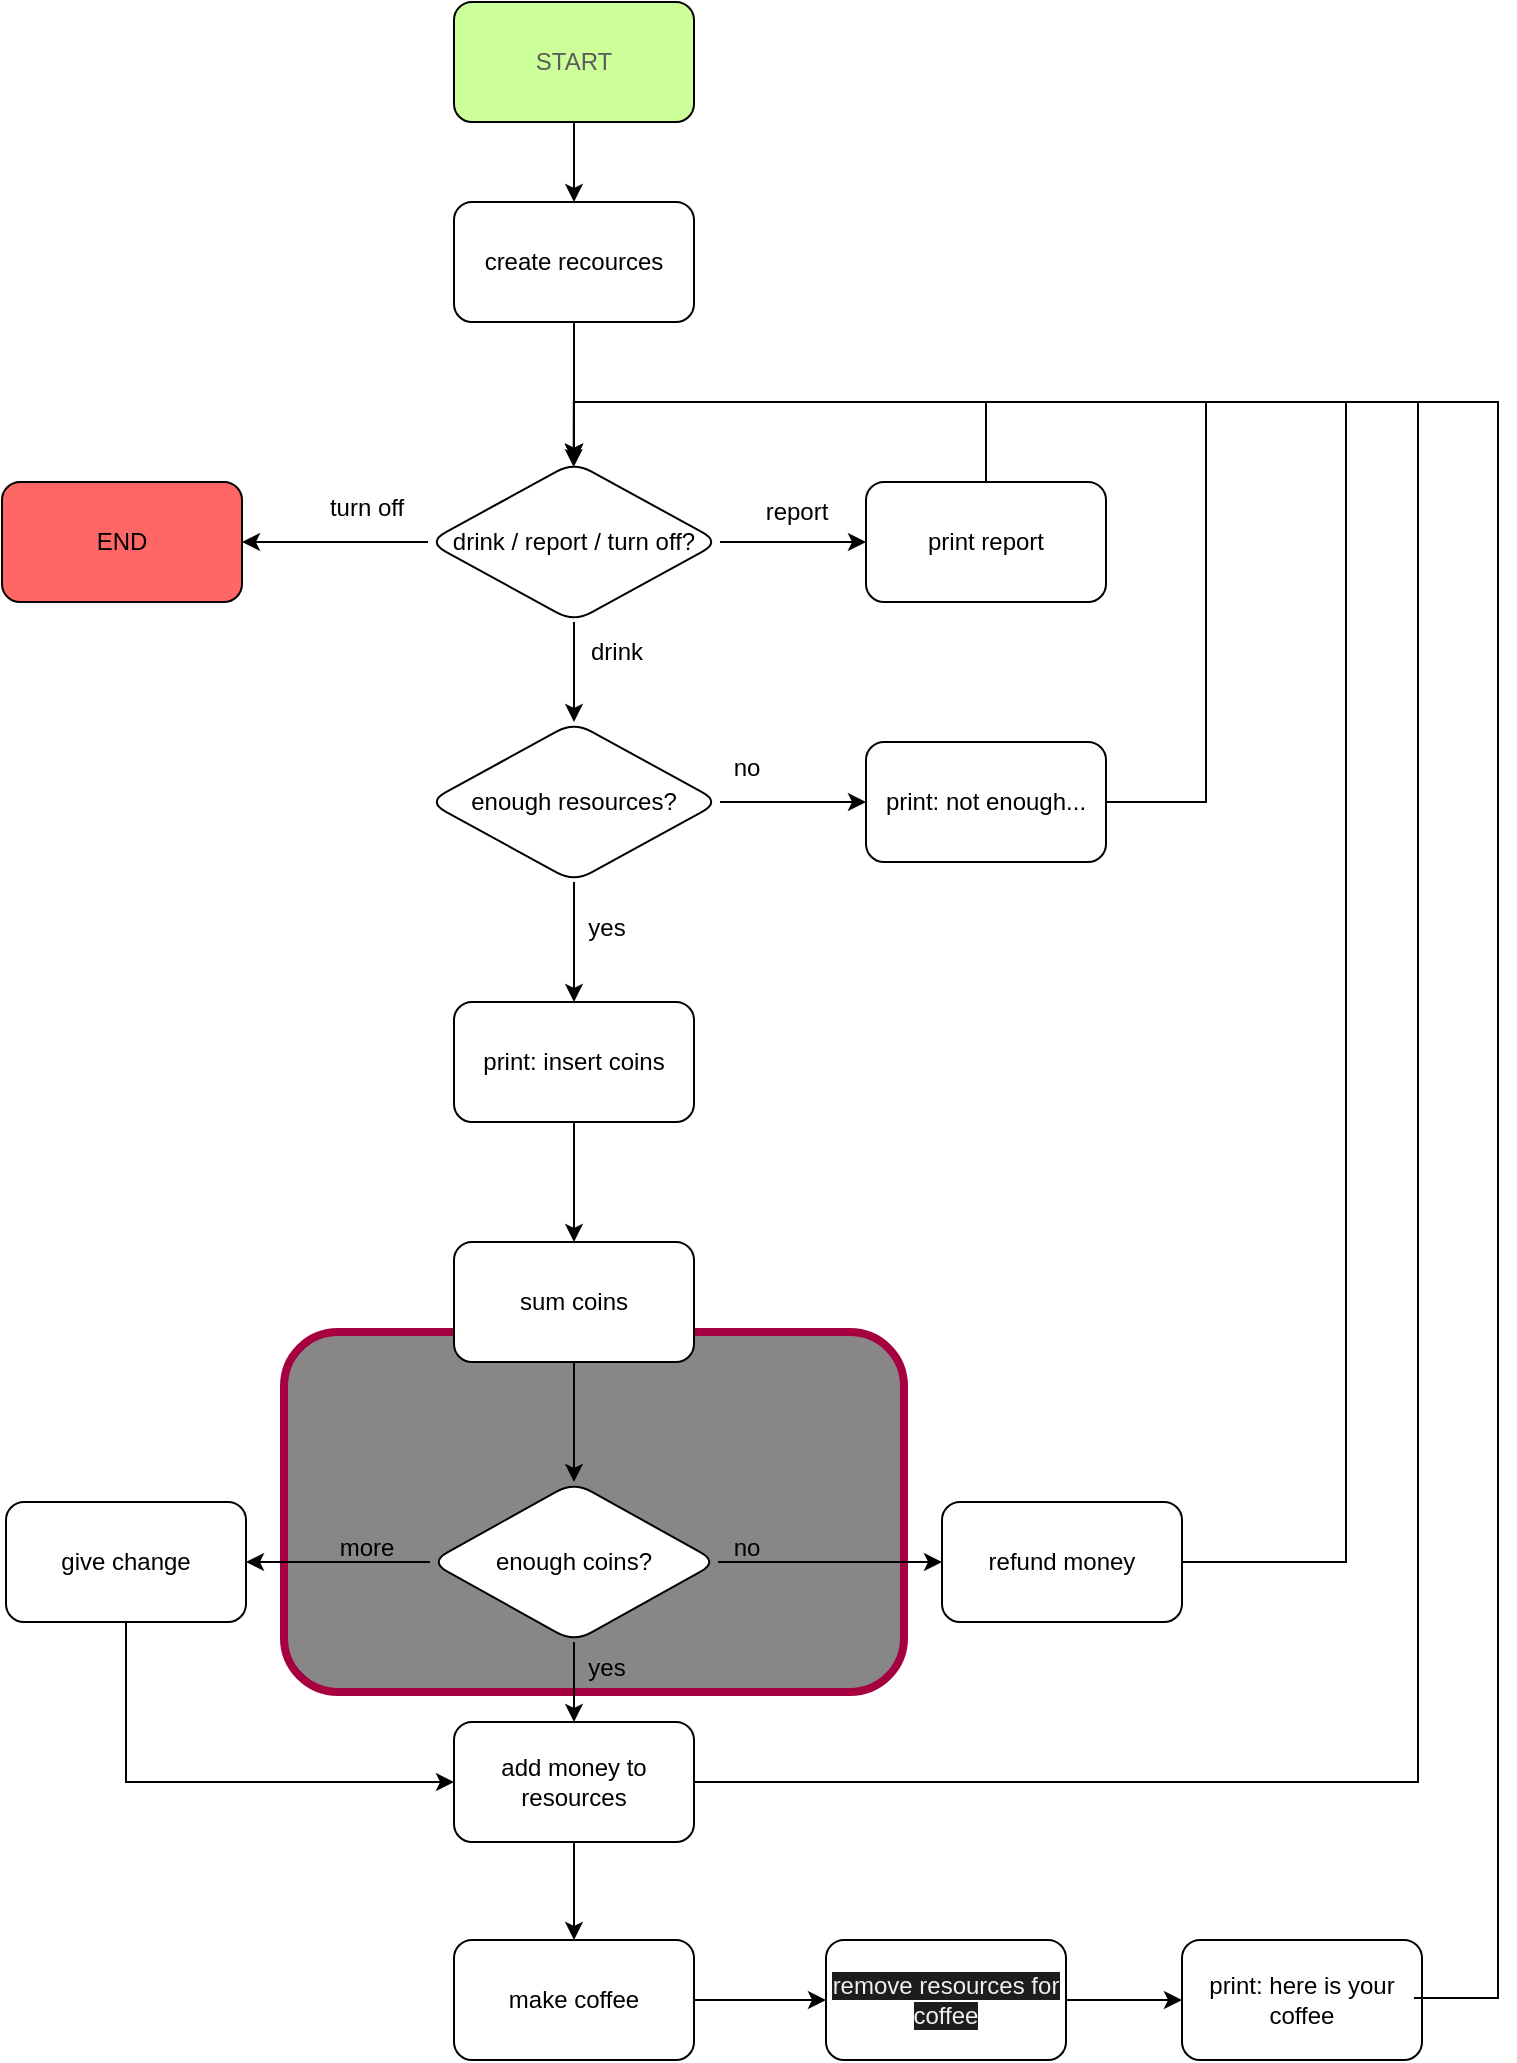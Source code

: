 <mxfile version="22.1.11" type="device" pages="4">
  <diagram name="Flowchart" id="UPut-VN8zy47Q-sXxBWo">
    <mxGraphModel dx="1026" dy="743" grid="0" gridSize="10" guides="1" tooltips="1" connect="1" arrows="1" fold="1" page="0" pageScale="1" pageWidth="827" pageHeight="1169" math="0" shadow="0">
      <root>
        <mxCell id="0" />
        <mxCell id="1" parent="0" />
        <mxCell id="krQ_pAUk8kuF1kjlD4QN-74" value="" style="rounded=1;whiteSpace=wrap;html=1;fillColor=#888686;fontColor=#ffffff;strokeColor=#A50040;strokeWidth=4;" parent="1" vertex="1">
          <mxGeometry x="269" y="865" width="310" height="180" as="geometry" />
        </mxCell>
        <mxCell id="krQ_pAUk8kuF1kjlD4QN-8" value="" style="edgeStyle=orthogonalEdgeStyle;rounded=0;orthogonalLoop=1;jettySize=auto;html=1;" parent="1" source="krQ_pAUk8kuF1kjlD4QN-1" target="krQ_pAUk8kuF1kjlD4QN-7" edge="1">
          <mxGeometry relative="1" as="geometry" />
        </mxCell>
        <mxCell id="krQ_pAUk8kuF1kjlD4QN-1" value="&lt;font color=&quot;#5c5c5c&quot;&gt;START&lt;/font&gt;" style="rounded=1;whiteSpace=wrap;html=1;fillColor=#CCFF99;" parent="1" vertex="1">
          <mxGeometry x="354" y="200" width="120" height="60" as="geometry" />
        </mxCell>
        <mxCell id="krQ_pAUk8kuF1kjlD4QN-16" value="" style="edgeStyle=orthogonalEdgeStyle;rounded=0;orthogonalLoop=1;jettySize=auto;html=1;" parent="1" source="krQ_pAUk8kuF1kjlD4QN-7" target="krQ_pAUk8kuF1kjlD4QN-15" edge="1">
          <mxGeometry relative="1" as="geometry" />
        </mxCell>
        <mxCell id="krQ_pAUk8kuF1kjlD4QN-7" value="create recources" style="rounded=1;whiteSpace=wrap;html=1;" parent="1" vertex="1">
          <mxGeometry x="354" y="300" width="120" height="60" as="geometry" />
        </mxCell>
        <mxCell id="krQ_pAUk8kuF1kjlD4QN-18" value="" style="edgeStyle=orthogonalEdgeStyle;rounded=0;orthogonalLoop=1;jettySize=auto;html=1;" parent="1" source="krQ_pAUk8kuF1kjlD4QN-15" target="krQ_pAUk8kuF1kjlD4QN-17" edge="1">
          <mxGeometry relative="1" as="geometry" />
        </mxCell>
        <mxCell id="krQ_pAUk8kuF1kjlD4QN-23" value="" style="edgeStyle=orthogonalEdgeStyle;rounded=0;orthogonalLoop=1;jettySize=auto;html=1;" parent="1" source="krQ_pAUk8kuF1kjlD4QN-15" target="krQ_pAUk8kuF1kjlD4QN-22" edge="1">
          <mxGeometry relative="1" as="geometry" />
        </mxCell>
        <mxCell id="krQ_pAUk8kuF1kjlD4QN-26" value="" style="edgeStyle=orthogonalEdgeStyle;rounded=0;orthogonalLoop=1;jettySize=auto;html=1;" parent="1" source="krQ_pAUk8kuF1kjlD4QN-15" target="krQ_pAUk8kuF1kjlD4QN-25" edge="1">
          <mxGeometry relative="1" as="geometry" />
        </mxCell>
        <mxCell id="krQ_pAUk8kuF1kjlD4QN-15" value="drink / report / turn off?" style="rhombus;whiteSpace=wrap;html=1;rounded=1;" parent="1" vertex="1">
          <mxGeometry x="341" y="430" width="146" height="80" as="geometry" />
        </mxCell>
        <mxCell id="krQ_pAUk8kuF1kjlD4QN-17" value="END" style="whiteSpace=wrap;html=1;rounded=1;fillColor=#FF6666;" parent="1" vertex="1">
          <mxGeometry x="128" y="440" width="120" height="60" as="geometry" />
        </mxCell>
        <mxCell id="krQ_pAUk8kuF1kjlD4QN-19" value="turn off" style="text;html=1;align=center;verticalAlign=middle;resizable=0;points=[];autosize=1;strokeColor=none;fillColor=none;" parent="1" vertex="1">
          <mxGeometry x="280" y="438" width="60" height="30" as="geometry" />
        </mxCell>
        <mxCell id="krQ_pAUk8kuF1kjlD4QN-30" value="" style="edgeStyle=orthogonalEdgeStyle;rounded=0;orthogonalLoop=1;jettySize=auto;html=1;" parent="1" source="krQ_pAUk8kuF1kjlD4QN-22" target="krQ_pAUk8kuF1kjlD4QN-29" edge="1">
          <mxGeometry relative="1" as="geometry" />
        </mxCell>
        <mxCell id="krQ_pAUk8kuF1kjlD4QN-35" value="" style="edgeStyle=orthogonalEdgeStyle;rounded=0;orthogonalLoop=1;jettySize=auto;html=1;" parent="1" source="krQ_pAUk8kuF1kjlD4QN-22" target="krQ_pAUk8kuF1kjlD4QN-34" edge="1">
          <mxGeometry relative="1" as="geometry" />
        </mxCell>
        <mxCell id="krQ_pAUk8kuF1kjlD4QN-22" value="enough resources?" style="rhombus;whiteSpace=wrap;html=1;rounded=1;" parent="1" vertex="1">
          <mxGeometry x="341" y="560" width="146" height="80" as="geometry" />
        </mxCell>
        <mxCell id="krQ_pAUk8kuF1kjlD4QN-24" value="drink" style="text;html=1;align=center;verticalAlign=middle;resizable=0;points=[];autosize=1;strokeColor=none;fillColor=none;" parent="1" vertex="1">
          <mxGeometry x="410" y="510" width="50" height="30" as="geometry" />
        </mxCell>
        <mxCell id="krQ_pAUk8kuF1kjlD4QN-28" style="edgeStyle=orthogonalEdgeStyle;rounded=0;orthogonalLoop=1;jettySize=auto;html=1;entryX=0.5;entryY=0;entryDx=0;entryDy=0;movable=1;resizable=1;rotatable=1;deletable=1;editable=1;locked=0;connectable=1;" parent="1" source="krQ_pAUk8kuF1kjlD4QN-25" target="krQ_pAUk8kuF1kjlD4QN-15" edge="1">
          <mxGeometry relative="1" as="geometry">
            <Array as="points">
              <mxPoint x="620" y="400" />
              <mxPoint x="414" y="400" />
            </Array>
          </mxGeometry>
        </mxCell>
        <mxCell id="krQ_pAUk8kuF1kjlD4QN-25" value="print report" style="whiteSpace=wrap;html=1;rounded=1;" parent="1" vertex="1">
          <mxGeometry x="560" y="440" width="120" height="60" as="geometry" />
        </mxCell>
        <mxCell id="krQ_pAUk8kuF1kjlD4QN-27" value="report" style="text;html=1;align=center;verticalAlign=middle;resizable=0;points=[];autosize=1;strokeColor=none;fillColor=none;" parent="1" vertex="1">
          <mxGeometry x="500" y="440" width="50" height="30" as="geometry" />
        </mxCell>
        <mxCell id="krQ_pAUk8kuF1kjlD4QN-33" style="edgeStyle=orthogonalEdgeStyle;rounded=0;orthogonalLoop=1;jettySize=auto;html=1;entryX=0.5;entryY=0;entryDx=0;entryDy=0;" parent="1" source="krQ_pAUk8kuF1kjlD4QN-29" target="krQ_pAUk8kuF1kjlD4QN-15" edge="1">
          <mxGeometry relative="1" as="geometry">
            <Array as="points">
              <mxPoint x="730" y="600" />
              <mxPoint x="730" y="400" />
              <mxPoint x="414" y="400" />
            </Array>
          </mxGeometry>
        </mxCell>
        <mxCell id="krQ_pAUk8kuF1kjlD4QN-29" value="print: not enough..." style="whiteSpace=wrap;html=1;rounded=1;" parent="1" vertex="1">
          <mxGeometry x="560" y="570" width="120" height="60" as="geometry" />
        </mxCell>
        <mxCell id="krQ_pAUk8kuF1kjlD4QN-32" value="no" style="text;html=1;align=center;verticalAlign=middle;resizable=0;points=[];autosize=1;strokeColor=none;fillColor=none;" parent="1" vertex="1">
          <mxGeometry x="480" y="568" width="40" height="30" as="geometry" />
        </mxCell>
        <mxCell id="krQ_pAUk8kuF1kjlD4QN-43" value="" style="edgeStyle=orthogonalEdgeStyle;rounded=0;orthogonalLoop=1;jettySize=auto;html=1;" parent="1" source="krQ_pAUk8kuF1kjlD4QN-34" target="krQ_pAUk8kuF1kjlD4QN-42" edge="1">
          <mxGeometry relative="1" as="geometry" />
        </mxCell>
        <mxCell id="krQ_pAUk8kuF1kjlD4QN-34" value="print: insert coins" style="whiteSpace=wrap;html=1;rounded=1;" parent="1" vertex="1">
          <mxGeometry x="354" y="700" width="120" height="60" as="geometry" />
        </mxCell>
        <mxCell id="krQ_pAUk8kuF1kjlD4QN-36" value="yes" style="text;html=1;align=center;verticalAlign=middle;resizable=0;points=[];autosize=1;strokeColor=none;fillColor=none;" parent="1" vertex="1">
          <mxGeometry x="410" y="648" width="40" height="30" as="geometry" />
        </mxCell>
        <mxCell id="krQ_pAUk8kuF1kjlD4QN-40" value="" style="edgeStyle=orthogonalEdgeStyle;rounded=0;orthogonalLoop=1;jettySize=auto;html=1;" parent="1" source="krQ_pAUk8kuF1kjlD4QN-37" target="krQ_pAUk8kuF1kjlD4QN-39" edge="1">
          <mxGeometry relative="1" as="geometry" />
        </mxCell>
        <mxCell id="krQ_pAUk8kuF1kjlD4QN-49" value="" style="edgeStyle=orthogonalEdgeStyle;rounded=0;orthogonalLoop=1;jettySize=auto;html=1;" parent="1" source="krQ_pAUk8kuF1kjlD4QN-37" target="krQ_pAUk8kuF1kjlD4QN-48" edge="1">
          <mxGeometry relative="1" as="geometry" />
        </mxCell>
        <mxCell id="krQ_pAUk8kuF1kjlD4QN-51" value="" style="edgeStyle=orthogonalEdgeStyle;rounded=0;orthogonalLoop=1;jettySize=auto;html=1;" parent="1" source="krQ_pAUk8kuF1kjlD4QN-37" target="krQ_pAUk8kuF1kjlD4QN-50" edge="1">
          <mxGeometry relative="1" as="geometry" />
        </mxCell>
        <mxCell id="krQ_pAUk8kuF1kjlD4QN-37" value="enough coins?" style="rhombus;whiteSpace=wrap;html=1;rounded=1;" parent="1" vertex="1">
          <mxGeometry x="342" y="940" width="144" height="80" as="geometry" />
        </mxCell>
        <mxCell id="krQ_pAUk8kuF1kjlD4QN-47" style="edgeStyle=orthogonalEdgeStyle;rounded=0;orthogonalLoop=1;jettySize=auto;html=1;entryX=0.5;entryY=0;entryDx=0;entryDy=0;" parent="1" source="krQ_pAUk8kuF1kjlD4QN-39" target="krQ_pAUk8kuF1kjlD4QN-15" edge="1">
          <mxGeometry relative="1" as="geometry">
            <mxPoint x="770" y="390" as="targetPoint" />
            <Array as="points">
              <mxPoint x="800" y="980" />
              <mxPoint x="800" y="400" />
              <mxPoint x="414" y="400" />
            </Array>
          </mxGeometry>
        </mxCell>
        <mxCell id="krQ_pAUk8kuF1kjlD4QN-39" value="refund money" style="whiteSpace=wrap;html=1;rounded=1;" parent="1" vertex="1">
          <mxGeometry x="598" y="950" width="120" height="60" as="geometry" />
        </mxCell>
        <mxCell id="krQ_pAUk8kuF1kjlD4QN-44" style="edgeStyle=orthogonalEdgeStyle;rounded=0;orthogonalLoop=1;jettySize=auto;html=1;entryX=0.5;entryY=0;entryDx=0;entryDy=0;" parent="1" source="krQ_pAUk8kuF1kjlD4QN-42" target="krQ_pAUk8kuF1kjlD4QN-37" edge="1">
          <mxGeometry relative="1" as="geometry" />
        </mxCell>
        <mxCell id="krQ_pAUk8kuF1kjlD4QN-42" value="sum coins" style="whiteSpace=wrap;html=1;rounded=1;" parent="1" vertex="1">
          <mxGeometry x="354" y="820" width="120" height="60" as="geometry" />
        </mxCell>
        <mxCell id="krQ_pAUk8kuF1kjlD4QN-46" value="no" style="text;html=1;align=center;verticalAlign=middle;resizable=0;points=[];autosize=1;strokeColor=none;fillColor=none;" parent="1" vertex="1">
          <mxGeometry x="480" y="958" width="40" height="30" as="geometry" />
        </mxCell>
        <mxCell id="krQ_pAUk8kuF1kjlD4QN-59" value="" style="edgeStyle=orthogonalEdgeStyle;rounded=0;orthogonalLoop=1;jettySize=auto;html=1;" parent="1" source="krQ_pAUk8kuF1kjlD4QN-48" target="krQ_pAUk8kuF1kjlD4QN-58" edge="1">
          <mxGeometry relative="1" as="geometry" />
        </mxCell>
        <mxCell id="krQ_pAUk8kuF1kjlD4QN-48" value="add money to resources" style="whiteSpace=wrap;html=1;rounded=1;" parent="1" vertex="1">
          <mxGeometry x="354" y="1060" width="120" height="60" as="geometry" />
        </mxCell>
        <mxCell id="krQ_pAUk8kuF1kjlD4QN-54" style="edgeStyle=orthogonalEdgeStyle;rounded=0;orthogonalLoop=1;jettySize=auto;html=1;entryX=0;entryY=0.5;entryDx=0;entryDy=0;" parent="1" source="krQ_pAUk8kuF1kjlD4QN-50" target="krQ_pAUk8kuF1kjlD4QN-48" edge="1">
          <mxGeometry relative="1" as="geometry">
            <Array as="points">
              <mxPoint x="190" y="1090" />
            </Array>
          </mxGeometry>
        </mxCell>
        <mxCell id="krQ_pAUk8kuF1kjlD4QN-50" value="give change" style="whiteSpace=wrap;html=1;rounded=1;" parent="1" vertex="1">
          <mxGeometry x="130" y="950" width="120" height="60" as="geometry" />
        </mxCell>
        <mxCell id="krQ_pAUk8kuF1kjlD4QN-52" value="more" style="text;html=1;align=center;verticalAlign=middle;resizable=0;points=[];autosize=1;strokeColor=none;fillColor=none;" parent="1" vertex="1">
          <mxGeometry x="285" y="958" width="50" height="30" as="geometry" />
        </mxCell>
        <mxCell id="krQ_pAUk8kuF1kjlD4QN-53" value="yes" style="text;html=1;align=center;verticalAlign=middle;resizable=0;points=[];autosize=1;strokeColor=none;fillColor=none;" parent="1" vertex="1">
          <mxGeometry x="410" y="1018" width="40" height="30" as="geometry" />
        </mxCell>
        <mxCell id="krQ_pAUk8kuF1kjlD4QN-57" style="edgeStyle=orthogonalEdgeStyle;rounded=0;orthogonalLoop=1;jettySize=auto;html=1;exitX=1;exitY=0.5;exitDx=0;exitDy=0;" parent="1" source="krQ_pAUk8kuF1kjlD4QN-48" target="krQ_pAUk8kuF1kjlD4QN-15" edge="1">
          <mxGeometry relative="1" as="geometry">
            <Array as="points">
              <mxPoint x="836" y="1090" />
              <mxPoint x="836" y="400" />
              <mxPoint x="414" y="400" />
            </Array>
            <mxPoint x="382" y="551" as="sourcePoint" />
            <mxPoint x="387" y="431" as="targetPoint" />
          </mxGeometry>
        </mxCell>
        <mxCell id="krQ_pAUk8kuF1kjlD4QN-55" value="print: here is your coffee" style="whiteSpace=wrap;html=1;rounded=1;" parent="1" vertex="1">
          <mxGeometry x="718" y="1169" width="120" height="60" as="geometry" />
        </mxCell>
        <mxCell id="krQ_pAUk8kuF1kjlD4QN-62" value="" style="edgeStyle=orthogonalEdgeStyle;rounded=0;orthogonalLoop=1;jettySize=auto;html=1;" parent="1" source="krQ_pAUk8kuF1kjlD4QN-58" target="krQ_pAUk8kuF1kjlD4QN-61" edge="1">
          <mxGeometry relative="1" as="geometry" />
        </mxCell>
        <mxCell id="krQ_pAUk8kuF1kjlD4QN-58" value="make coffee" style="whiteSpace=wrap;html=1;rounded=1;" parent="1" vertex="1">
          <mxGeometry x="354" y="1169" width="120" height="60" as="geometry" />
        </mxCell>
        <mxCell id="krQ_pAUk8kuF1kjlD4QN-63" style="edgeStyle=orthogonalEdgeStyle;rounded=0;orthogonalLoop=1;jettySize=auto;html=1;" parent="1" source="krQ_pAUk8kuF1kjlD4QN-61" target="krQ_pAUk8kuF1kjlD4QN-55" edge="1">
          <mxGeometry relative="1" as="geometry" />
        </mxCell>
        <mxCell id="krQ_pAUk8kuF1kjlD4QN-61" value="&lt;meta charset=&quot;utf-8&quot;&gt;&lt;span style=&quot;color: rgb(240, 240, 240); font-family: Helvetica; font-size: 12px; font-style: normal; font-variant-ligatures: normal; font-variant-caps: normal; font-weight: 400; letter-spacing: normal; orphans: 2; text-align: center; text-indent: 0px; text-transform: none; widows: 2; word-spacing: 0px; -webkit-text-stroke-width: 0px; background-color: rgb(27, 29, 30); text-decoration-thickness: initial; text-decoration-style: initial; text-decoration-color: initial; float: none; display: inline !important;&quot;&gt;remove resources for coffee&lt;/span&gt;" style="whiteSpace=wrap;html=1;rounded=1;" parent="1" vertex="1">
          <mxGeometry x="540" y="1169" width="120" height="60" as="geometry" />
        </mxCell>
        <mxCell id="9obDnzSU4VEDCJfdXB5S-1" value="" style="edgeStyle=orthogonalEdgeStyle;rounded=0;orthogonalLoop=1;jettySize=auto;html=1;entryX=0.499;entryY=0.032;entryDx=0;entryDy=0;entryPerimeter=0;" parent="1" target="krQ_pAUk8kuF1kjlD4QN-15" edge="1">
          <mxGeometry relative="1" as="geometry">
            <Array as="points">
              <mxPoint x="876" y="1198" />
              <mxPoint x="876" y="400" />
              <mxPoint x="414" y="400" />
            </Array>
            <mxPoint x="834" y="1197.99" as="sourcePoint" />
            <mxPoint x="375" y="412" as="targetPoint" />
          </mxGeometry>
        </mxCell>
      </root>
    </mxGraphModel>
  </diagram>
  <diagram id="9zvroxumTN_CfjW7vN5h" name="II - Flowchart">
    <mxGraphModel dx="1426" dy="1943" grid="0" gridSize="10" guides="1" tooltips="1" connect="1" arrows="1" fold="1" page="0" pageScale="1" pageWidth="827" pageHeight="1169" math="0" shadow="0">
      <root>
        <mxCell id="0" />
        <mxCell id="1" parent="0" />
        <mxCell id="lDZ0GZ7dV0K4_SvLrSYG-3" value="" style="edgeStyle=orthogonalEdgeStyle;rounded=0;orthogonalLoop=1;jettySize=auto;html=1;" parent="1" source="lDZ0GZ7dV0K4_SvLrSYG-1" target="lDZ0GZ7dV0K4_SvLrSYG-2" edge="1">
          <mxGeometry relative="1" as="geometry" />
        </mxCell>
        <mxCell id="lDZ0GZ7dV0K4_SvLrSYG-1" value="&lt;font color=&quot;#5c5c5c&quot;&gt;START&lt;/font&gt;" style="rounded=1;whiteSpace=wrap;html=1;fillColor=#CCFF99;" parent="1" vertex="1">
          <mxGeometry x="109" y="-983" width="120" height="60" as="geometry" />
        </mxCell>
        <mxCell id="53Smia9hK8vpLmF0hiq8-2" value="" style="edgeStyle=orthogonalEdgeStyle;rounded=0;orthogonalLoop=1;jettySize=auto;html=1;" parent="1" source="lDZ0GZ7dV0K4_SvLrSYG-2" target="53Smia9hK8vpLmF0hiq8-1" edge="1">
          <mxGeometry relative="1" as="geometry" />
        </mxCell>
        <mxCell id="53Smia9hK8vpLmF0hiq8-5" value="" style="edgeStyle=orthogonalEdgeStyle;rounded=0;orthogonalLoop=1;jettySize=auto;html=1;" parent="1" source="lDZ0GZ7dV0K4_SvLrSYG-2" target="53Smia9hK8vpLmF0hiq8-4" edge="1">
          <mxGeometry relative="1" as="geometry" />
        </mxCell>
        <mxCell id="mwZCitLk8_OllQfmdxdq-2" value="" style="edgeStyle=orthogonalEdgeStyle;rounded=0;orthogonalLoop=1;jettySize=auto;html=1;" parent="1" source="lDZ0GZ7dV0K4_SvLrSYG-2" target="mwZCitLk8_OllQfmdxdq-1" edge="1">
          <mxGeometry relative="1" as="geometry" />
        </mxCell>
        <mxCell id="lDZ0GZ7dV0K4_SvLrSYG-2" value="choose:&lt;br&gt;order Drink / report &lt;br&gt;/ off" style="rhombus;whiteSpace=wrap;html=1;fillColor=none;rounded=1;" parent="1" vertex="1">
          <mxGeometry x="99" y="-858" width="140" height="80" as="geometry" />
        </mxCell>
        <mxCell id="53Smia9hK8vpLmF0hiq8-1" value="STOP" style="whiteSpace=wrap;html=1;fillColor=#ff7070;rounded=1;" parent="1" vertex="1">
          <mxGeometry x="-111" y="-848" width="120" height="60" as="geometry" />
        </mxCell>
        <mxCell id="53Smia9hK8vpLmF0hiq8-3" value="off" style="text;html=1;align=center;verticalAlign=middle;resizable=0;points=[];autosize=1;strokeColor=none;fillColor=none;" parent="1" vertex="1">
          <mxGeometry x="67" y="-838" width="31" height="26" as="geometry" />
        </mxCell>
        <mxCell id="53Smia9hK8vpLmF0hiq8-6" style="edgeStyle=orthogonalEdgeStyle;rounded=0;orthogonalLoop=1;jettySize=auto;html=1;entryX=0.5;entryY=0;entryDx=0;entryDy=0;" parent="1" source="53Smia9hK8vpLmF0hiq8-4" target="lDZ0GZ7dV0K4_SvLrSYG-2" edge="1">
          <mxGeometry relative="1" as="geometry">
            <Array as="points">
              <mxPoint x="391" y="-878" />
              <mxPoint x="169" y="-878" />
            </Array>
          </mxGeometry>
        </mxCell>
        <mxCell id="53Smia9hK8vpLmF0hiq8-4" value="report" style="whiteSpace=wrap;html=1;fillColor=none;rounded=1;" parent="1" vertex="1">
          <mxGeometry x="329" y="-848" width="120" height="60" as="geometry" />
        </mxCell>
        <mxCell id="mwZCitLk8_OllQfmdxdq-4" value="" style="edgeStyle=orthogonalEdgeStyle;rounded=0;orthogonalLoop=1;jettySize=auto;html=1;" parent="1" source="mwZCitLk8_OllQfmdxdq-1" target="mwZCitLk8_OllQfmdxdq-3" edge="1">
          <mxGeometry relative="1" as="geometry" />
        </mxCell>
        <mxCell id="mwZCitLk8_OllQfmdxdq-1" value="order drink" style="whiteSpace=wrap;html=1;fillColor=none;rounded=1;" parent="1" vertex="1">
          <mxGeometry x="109" y="-713" width="120" height="60" as="geometry" />
        </mxCell>
        <mxCell id="mwZCitLk8_OllQfmdxdq-6" value="" style="edgeStyle=orthogonalEdgeStyle;rounded=0;orthogonalLoop=1;jettySize=auto;html=1;" parent="1" source="mwZCitLk8_OllQfmdxdq-3" target="mwZCitLk8_OllQfmdxdq-5" edge="1">
          <mxGeometry relative="1" as="geometry" />
        </mxCell>
        <mxCell id="mwZCitLk8_OllQfmdxdq-3" value="pay bill" style="whiteSpace=wrap;html=1;fillColor=none;rounded=1;" parent="1" vertex="1">
          <mxGeometry x="109" y="-588" width="120" height="60" as="geometry" />
        </mxCell>
        <mxCell id="mwZCitLk8_OllQfmdxdq-7" style="edgeStyle=orthogonalEdgeStyle;rounded=0;orthogonalLoop=1;jettySize=auto;html=1;" parent="1" edge="1">
          <mxGeometry relative="1" as="geometry">
            <mxPoint x="169" y="-857" as="targetPoint" />
            <mxPoint x="229" y="-432.0" as="sourcePoint" />
            <Array as="points">
              <mxPoint x="484" y="-432" />
              <mxPoint x="484" y="-895" />
              <mxPoint x="169" y="-895" />
            </Array>
          </mxGeometry>
        </mxCell>
        <mxCell id="mwZCitLk8_OllQfmdxdq-5" value="make drink" style="whiteSpace=wrap;html=1;fillColor=none;rounded=1;" parent="1" vertex="1">
          <mxGeometry x="109" y="-463" width="120" height="60" as="geometry" />
        </mxCell>
      </root>
    </mxGraphModel>
  </diagram>
  <diagram name="II - UML Class" id="JYOFWFdFqPBIx9cMaPRr">
    <mxGraphModel dx="2226" dy="743" grid="0" gridSize="10" guides="1" tooltips="1" connect="1" arrows="1" fold="1" page="0" pageScale="1" pageWidth="827" pageHeight="1169" math="0" shadow="0">
      <root>
        <mxCell id="dGqfpxQTh8d7t2tl7CKa-0" />
        <mxCell id="dGqfpxQTh8d7t2tl7CKa-1" parent="dGqfpxQTh8d7t2tl7CKa-0" />
        <mxCell id="dGqfpxQTh8d7t2tl7CKa-2" value="Brüheinheit" style="swimlane;fontStyle=1;align=center;verticalAlign=top;childLayout=stackLayout;horizontal=1;startSize=26;horizontalStack=0;resizeParent=1;resizeParentMax=0;resizeLast=0;collapsible=1;marginBottom=0;whiteSpace=wrap;html=1;" parent="dGqfpxQTh8d7t2tl7CKa-1" vertex="1">
          <mxGeometry x="-842" y="271" width="160" height="173" as="geometry" />
        </mxCell>
        <mxCell id="dGqfpxQTh8d7t2tl7CKa-3" value="choice: String&lt;br&gt;resWasser: int&lt;br&gt;resMilch: int&lt;br&gt;resKaffee: int&lt;br&gt;resGeld: double" style="text;strokeColor=none;fillColor=none;align=left;verticalAlign=top;spacingLeft=4;spacingRight=4;overflow=hidden;rotatable=0;points=[[0,0.5],[1,0.5]];portConstraint=eastwest;whiteSpace=wrap;html=1;" parent="dGqfpxQTh8d7t2tl7CKa-2" vertex="1">
          <mxGeometry y="26" width="160" height="84" as="geometry" />
        </mxCell>
        <mxCell id="dGqfpxQTh8d7t2tl7CKa-4" value="" style="line;strokeWidth=1;fillColor=none;align=left;verticalAlign=middle;spacingTop=-1;spacingLeft=3;spacingRight=3;rotatable=0;labelPosition=right;points=[];portConstraint=eastwest;strokeColor=inherit;" parent="dGqfpxQTh8d7t2tl7CKa-2" vertex="1">
          <mxGeometry y="110" width="160" height="8" as="geometry" />
        </mxCell>
        <mxCell id="dGqfpxQTh8d7t2tl7CKa-5" value="Brüheinheit(...)&lt;br&gt;OrderDrink()&lt;br&gt;MakeDrink()" style="text;strokeColor=none;fillColor=none;align=left;verticalAlign=top;spacingLeft=4;spacingRight=4;overflow=hidden;rotatable=0;points=[[0,0.5],[1,0.5]];portConstraint=eastwest;whiteSpace=wrap;html=1;" parent="dGqfpxQTh8d7t2tl7CKa-2" vertex="1">
          <mxGeometry y="118" width="160" height="55" as="geometry" />
        </mxCell>
        <mxCell id="dGqfpxQTh8d7t2tl7CKa-6" value="Kasse" style="swimlane;fontStyle=1;align=center;verticalAlign=top;childLayout=stackLayout;horizontal=1;startSize=26;horizontalStack=0;resizeParent=1;resizeParentMax=0;resizeLast=0;collapsible=1;marginBottom=0;whiteSpace=wrap;html=1;" parent="dGqfpxQTh8d7t2tl7CKa-1" vertex="1">
          <mxGeometry x="-436" y="271" width="160" height="163" as="geometry" />
        </mxCell>
        <mxCell id="dGqfpxQTh8d7t2tl7CKa-7" value="preis: double&lt;br&gt;quarter: double&lt;br&gt;dime: double&lt;br&gt;nickle: double&lt;br&gt;penny: double" style="text;strokeColor=none;fillColor=none;align=left;verticalAlign=top;spacingLeft=4;spacingRight=4;overflow=hidden;rotatable=0;points=[[0,0.5],[1,0.5]];portConstraint=eastwest;whiteSpace=wrap;html=1;" parent="dGqfpxQTh8d7t2tl7CKa-6" vertex="1">
          <mxGeometry y="26" width="160" height="87" as="geometry" />
        </mxCell>
        <mxCell id="dGqfpxQTh8d7t2tl7CKa-8" value="" style="line;strokeWidth=1;fillColor=none;align=left;verticalAlign=middle;spacingTop=-1;spacingLeft=3;spacingRight=3;rotatable=0;labelPosition=right;points=[];portConstraint=eastwest;strokeColor=inherit;" parent="dGqfpxQTh8d7t2tl7CKa-6" vertex="1">
          <mxGeometry y="113" width="160" height="8" as="geometry" />
        </mxCell>
        <mxCell id="dGqfpxQTh8d7t2tl7CKa-9" value="Kasse(...)&lt;br&gt;PayBill()" style="text;strokeColor=none;fillColor=none;align=left;verticalAlign=top;spacingLeft=4;spacingRight=4;overflow=hidden;rotatable=0;points=[[0,0.5],[1,0.5]];portConstraint=eastwest;whiteSpace=wrap;html=1;" parent="dGqfpxQTh8d7t2tl7CKa-6" vertex="1">
          <mxGeometry y="121" width="160" height="42" as="geometry" />
        </mxCell>
        <mxCell id="dGqfpxQTh8d7t2tl7CKa-10" value="Service" style="swimlane;fontStyle=1;align=center;verticalAlign=top;childLayout=stackLayout;horizontal=1;startSize=26;horizontalStack=0;resizeParent=1;resizeParentMax=0;resizeLast=0;collapsible=1;marginBottom=0;whiteSpace=wrap;html=1;" parent="dGqfpxQTh8d7t2tl7CKa-1" vertex="1">
          <mxGeometry x="-210" y="271" width="160" height="143" as="geometry" />
        </mxCell>
        <mxCell id="dGqfpxQTh8d7t2tl7CKa-11" value="resWasser: int&lt;br&gt;resMilch: int&lt;br&gt;resKaffee: int&lt;br&gt;resGeld: double" style="text;strokeColor=none;fillColor=none;align=left;verticalAlign=top;spacingLeft=4;spacingRight=4;overflow=hidden;rotatable=0;points=[[0,0.5],[1,0.5]];portConstraint=eastwest;whiteSpace=wrap;html=1;" parent="dGqfpxQTh8d7t2tl7CKa-10" vertex="1">
          <mxGeometry y="26" width="160" height="68" as="geometry" />
        </mxCell>
        <mxCell id="dGqfpxQTh8d7t2tl7CKa-12" value="" style="line;strokeWidth=1;fillColor=none;align=left;verticalAlign=middle;spacingTop=-1;spacingLeft=3;spacingRight=3;rotatable=0;labelPosition=right;points=[];portConstraint=eastwest;strokeColor=inherit;" parent="dGqfpxQTh8d7t2tl7CKa-10" vertex="1">
          <mxGeometry y="94" width="160" height="8" as="geometry" />
        </mxCell>
        <mxCell id="dGqfpxQTh8d7t2tl7CKa-13" value="Service(...)&lt;br&gt;Report()" style="text;strokeColor=none;fillColor=none;align=left;verticalAlign=top;spacingLeft=4;spacingRight=4;overflow=hidden;rotatable=0;points=[[0,0.5],[1,0.5]];portConstraint=eastwest;whiteSpace=wrap;html=1;" parent="dGqfpxQTh8d7t2tl7CKa-10" vertex="1">
          <mxGeometry y="102" width="160" height="41" as="geometry" />
        </mxCell>
        <mxCell id="YvA0_ufiRngFd1Zchm3n-0" value="Rezept" style="swimlane;fontStyle=1;align=center;verticalAlign=top;childLayout=stackLayout;horizontal=1;startSize=26;horizontalStack=0;resizeParent=1;resizeParentMax=0;resizeLast=0;collapsible=1;marginBottom=0;whiteSpace=wrap;html=1;" parent="dGqfpxQTh8d7t2tl7CKa-1" vertex="1">
          <mxGeometry x="-640" y="271" width="160" height="145" as="geometry" />
        </mxCell>
        <mxCell id="YvA0_ufiRngFd1Zchm3n-1" value="name: String&lt;br&gt;wasser: int&lt;br&gt;milch: int&lt;br&gt;kaffee: int&lt;br&gt;preis: double&lt;br&gt;" style="text;strokeColor=none;fillColor=none;align=left;verticalAlign=top;spacingLeft=4;spacingRight=4;overflow=hidden;rotatable=0;points=[[0,0.5],[1,0.5]];portConstraint=eastwest;whiteSpace=wrap;html=1;" parent="YvA0_ufiRngFd1Zchm3n-0" vertex="1">
          <mxGeometry y="26" width="160" height="84" as="geometry" />
        </mxCell>
        <mxCell id="YvA0_ufiRngFd1Zchm3n-2" value="" style="line;strokeWidth=1;fillColor=none;align=left;verticalAlign=middle;spacingTop=-1;spacingLeft=3;spacingRight=3;rotatable=0;labelPosition=right;points=[];portConstraint=eastwest;strokeColor=inherit;" parent="YvA0_ufiRngFd1Zchm3n-0" vertex="1">
          <mxGeometry y="110" width="160" height="8" as="geometry" />
        </mxCell>
        <mxCell id="YvA0_ufiRngFd1Zchm3n-3" value="Rezept(...)" style="text;strokeColor=none;fillColor=none;align=left;verticalAlign=top;spacingLeft=4;spacingRight=4;overflow=hidden;rotatable=0;points=[[0,0.5],[1,0.5]];portConstraint=eastwest;whiteSpace=wrap;html=1;" parent="YvA0_ufiRngFd1Zchm3n-0" vertex="1">
          <mxGeometry y="118" width="160" height="27" as="geometry" />
        </mxCell>
      </root>
    </mxGraphModel>
  </diagram>
  <diagram id="snqfj-0Jw8amHC1-IpM4" name="UML Class">
    <mxGraphModel dx="1826" dy="743" grid="0" gridSize="10" guides="1" tooltips="1" connect="1" arrows="1" fold="1" page="0" pageScale="1" pageWidth="827" pageHeight="1169" math="0" shadow="0">
      <root>
        <mxCell id="0" />
        <mxCell id="1" parent="0" />
        <mxCell id="0iIb6bvNHoWbbgyo4Myq-1" value="Drink" style="swimlane;fontStyle=1;align=center;verticalAlign=top;childLayout=stackLayout;horizontal=1;startSize=26;horizontalStack=0;resizeParent=1;resizeParentMax=0;resizeLast=0;collapsible=1;marginBottom=0;whiteSpace=wrap;html=1;" parent="1" vertex="1">
          <mxGeometry x="-661" y="271" width="160" height="231" as="geometry" />
        </mxCell>
        <mxCell id="0iIb6bvNHoWbbgyo4Myq-2" value="name: String&lt;br&gt;wasser: int&lt;br&gt;milch: int&lt;br&gt;kaffee: int&lt;br&gt;preis: double" style="text;strokeColor=none;fillColor=none;align=left;verticalAlign=top;spacingLeft=4;spacingRight=4;overflow=hidden;rotatable=0;points=[[0,0.5],[1,0.5]];portConstraint=eastwest;whiteSpace=wrap;html=1;" parent="0iIb6bvNHoWbbgyo4Myq-1" vertex="1">
          <mxGeometry y="26" width="160" height="98" as="geometry" />
        </mxCell>
        <mxCell id="0iIb6bvNHoWbbgyo4Myq-3" value="" style="line;strokeWidth=1;fillColor=none;align=left;verticalAlign=middle;spacingTop=-1;spacingLeft=3;spacingRight=3;rotatable=0;labelPosition=right;points=[];portConstraint=eastwest;strokeColor=inherit;" parent="0iIb6bvNHoWbbgyo4Myq-1" vertex="1">
          <mxGeometry y="124" width="160" height="8" as="geometry" />
        </mxCell>
        <mxCell id="0iIb6bvNHoWbbgyo4Myq-4" value="Drink(...)" style="text;strokeColor=none;fillColor=none;align=left;verticalAlign=top;spacingLeft=4;spacingRight=4;overflow=hidden;rotatable=0;points=[[0,0.5],[1,0.5]];portConstraint=eastwest;whiteSpace=wrap;html=1;" parent="0iIb6bvNHoWbbgyo4Myq-1" vertex="1">
          <mxGeometry y="132" width="160" height="99" as="geometry" />
        </mxCell>
        <mxCell id="0iIb6bvNHoWbbgyo4Myq-5" value="Cashier" style="swimlane;fontStyle=1;align=center;verticalAlign=top;childLayout=stackLayout;horizontal=1;startSize=26;horizontalStack=0;resizeParent=1;resizeParentMax=0;resizeLast=0;collapsible=1;marginBottom=0;whiteSpace=wrap;html=1;" parent="1" vertex="1">
          <mxGeometry x="-436" y="271" width="160" height="231" as="geometry" />
        </mxCell>
        <mxCell id="0iIb6bvNHoWbbgyo4Myq-6" value="quarter: double&lt;br&gt;dime: double&lt;br&gt;nickle: double&lt;br&gt;penny: double" style="text;strokeColor=none;fillColor=none;align=left;verticalAlign=top;spacingLeft=4;spacingRight=4;overflow=hidden;rotatable=0;points=[[0,0.5],[1,0.5]];portConstraint=eastwest;whiteSpace=wrap;html=1;" parent="0iIb6bvNHoWbbgyo4Myq-5" vertex="1">
          <mxGeometry y="26" width="160" height="98" as="geometry" />
        </mxCell>
        <mxCell id="0iIb6bvNHoWbbgyo4Myq-7" value="" style="line;strokeWidth=1;fillColor=none;align=left;verticalAlign=middle;spacingTop=-1;spacingLeft=3;spacingRight=3;rotatable=0;labelPosition=right;points=[];portConstraint=eastwest;strokeColor=inherit;" parent="0iIb6bvNHoWbbgyo4Myq-5" vertex="1">
          <mxGeometry y="124" width="160" height="8" as="geometry" />
        </mxCell>
        <mxCell id="0iIb6bvNHoWbbgyo4Myq-8" value="Cashier(...)" style="text;strokeColor=none;fillColor=none;align=left;verticalAlign=top;spacingLeft=4;spacingRight=4;overflow=hidden;rotatable=0;points=[[0,0.5],[1,0.5]];portConstraint=eastwest;whiteSpace=wrap;html=1;" parent="0iIb6bvNHoWbbgyo4Myq-5" vertex="1">
          <mxGeometry y="132" width="160" height="99" as="geometry" />
        </mxCell>
        <mxCell id="0iIb6bvNHoWbbgyo4Myq-9" value="Report" style="swimlane;fontStyle=1;align=center;verticalAlign=top;childLayout=stackLayout;horizontal=1;startSize=26;horizontalStack=0;resizeParent=1;resizeParentMax=0;resizeLast=0;collapsible=1;marginBottom=0;whiteSpace=wrap;html=1;" parent="1" vertex="1">
          <mxGeometry x="-210" y="271" width="160" height="231" as="geometry" />
        </mxCell>
        <mxCell id="0iIb6bvNHoWbbgyo4Myq-10" value="wasser: int&lt;br&gt;milch: int&lt;br&gt;kaffee: int&lt;br&gt;geld: double" style="text;strokeColor=none;fillColor=none;align=left;verticalAlign=top;spacingLeft=4;spacingRight=4;overflow=hidden;rotatable=0;points=[[0,0.5],[1,0.5]];portConstraint=eastwest;whiteSpace=wrap;html=1;" parent="0iIb6bvNHoWbbgyo4Myq-9" vertex="1">
          <mxGeometry y="26" width="160" height="98" as="geometry" />
        </mxCell>
        <mxCell id="0iIb6bvNHoWbbgyo4Myq-11" value="" style="line;strokeWidth=1;fillColor=none;align=left;verticalAlign=middle;spacingTop=-1;spacingLeft=3;spacingRight=3;rotatable=0;labelPosition=right;points=[];portConstraint=eastwest;strokeColor=inherit;" parent="0iIb6bvNHoWbbgyo4Myq-9" vertex="1">
          <mxGeometry y="124" width="160" height="8" as="geometry" />
        </mxCell>
        <mxCell id="0iIb6bvNHoWbbgyo4Myq-12" value="Report(...)&lt;br&gt;Bericht()" style="text;strokeColor=none;fillColor=none;align=left;verticalAlign=top;spacingLeft=4;spacingRight=4;overflow=hidden;rotatable=0;points=[[0,0.5],[1,0.5]];portConstraint=eastwest;whiteSpace=wrap;html=1;" parent="0iIb6bvNHoWbbgyo4Myq-9" vertex="1">
          <mxGeometry y="132" width="160" height="99" as="geometry" />
        </mxCell>
        <mxCell id="15efm-_MymfM2TtSmaxT-1" value="neue Methoden erstellen:&lt;br&gt;- Münzen annehmen/summieren/Rückgabe&lt;br&gt;- Getränke zubereiten&lt;br&gt;- Resourcen abziehen&lt;br&gt;- Getränkeauswahl in Brühgruppe" style="text;html=1;align=center;verticalAlign=middle;resizable=0;points=[];autosize=1;strokeColor=none;fillColor=none;" parent="1" vertex="1">
          <mxGeometry x="-696" y="548" width="248" height="84" as="geometry" />
        </mxCell>
        <mxCell id="15efm-_MymfM2TtSmaxT-2" value="Neue Klassen?:&lt;br&gt;- Brühgruppe&lt;br&gt;- Rezepte&lt;br&gt;..." style="text;html=1;align=center;verticalAlign=middle;resizable=0;points=[];autosize=1;strokeColor=none;fillColor=none;" parent="1" vertex="1">
          <mxGeometry x="-398" y="555" width="103" height="70" as="geometry" />
        </mxCell>
      </root>
    </mxGraphModel>
  </diagram>
</mxfile>
